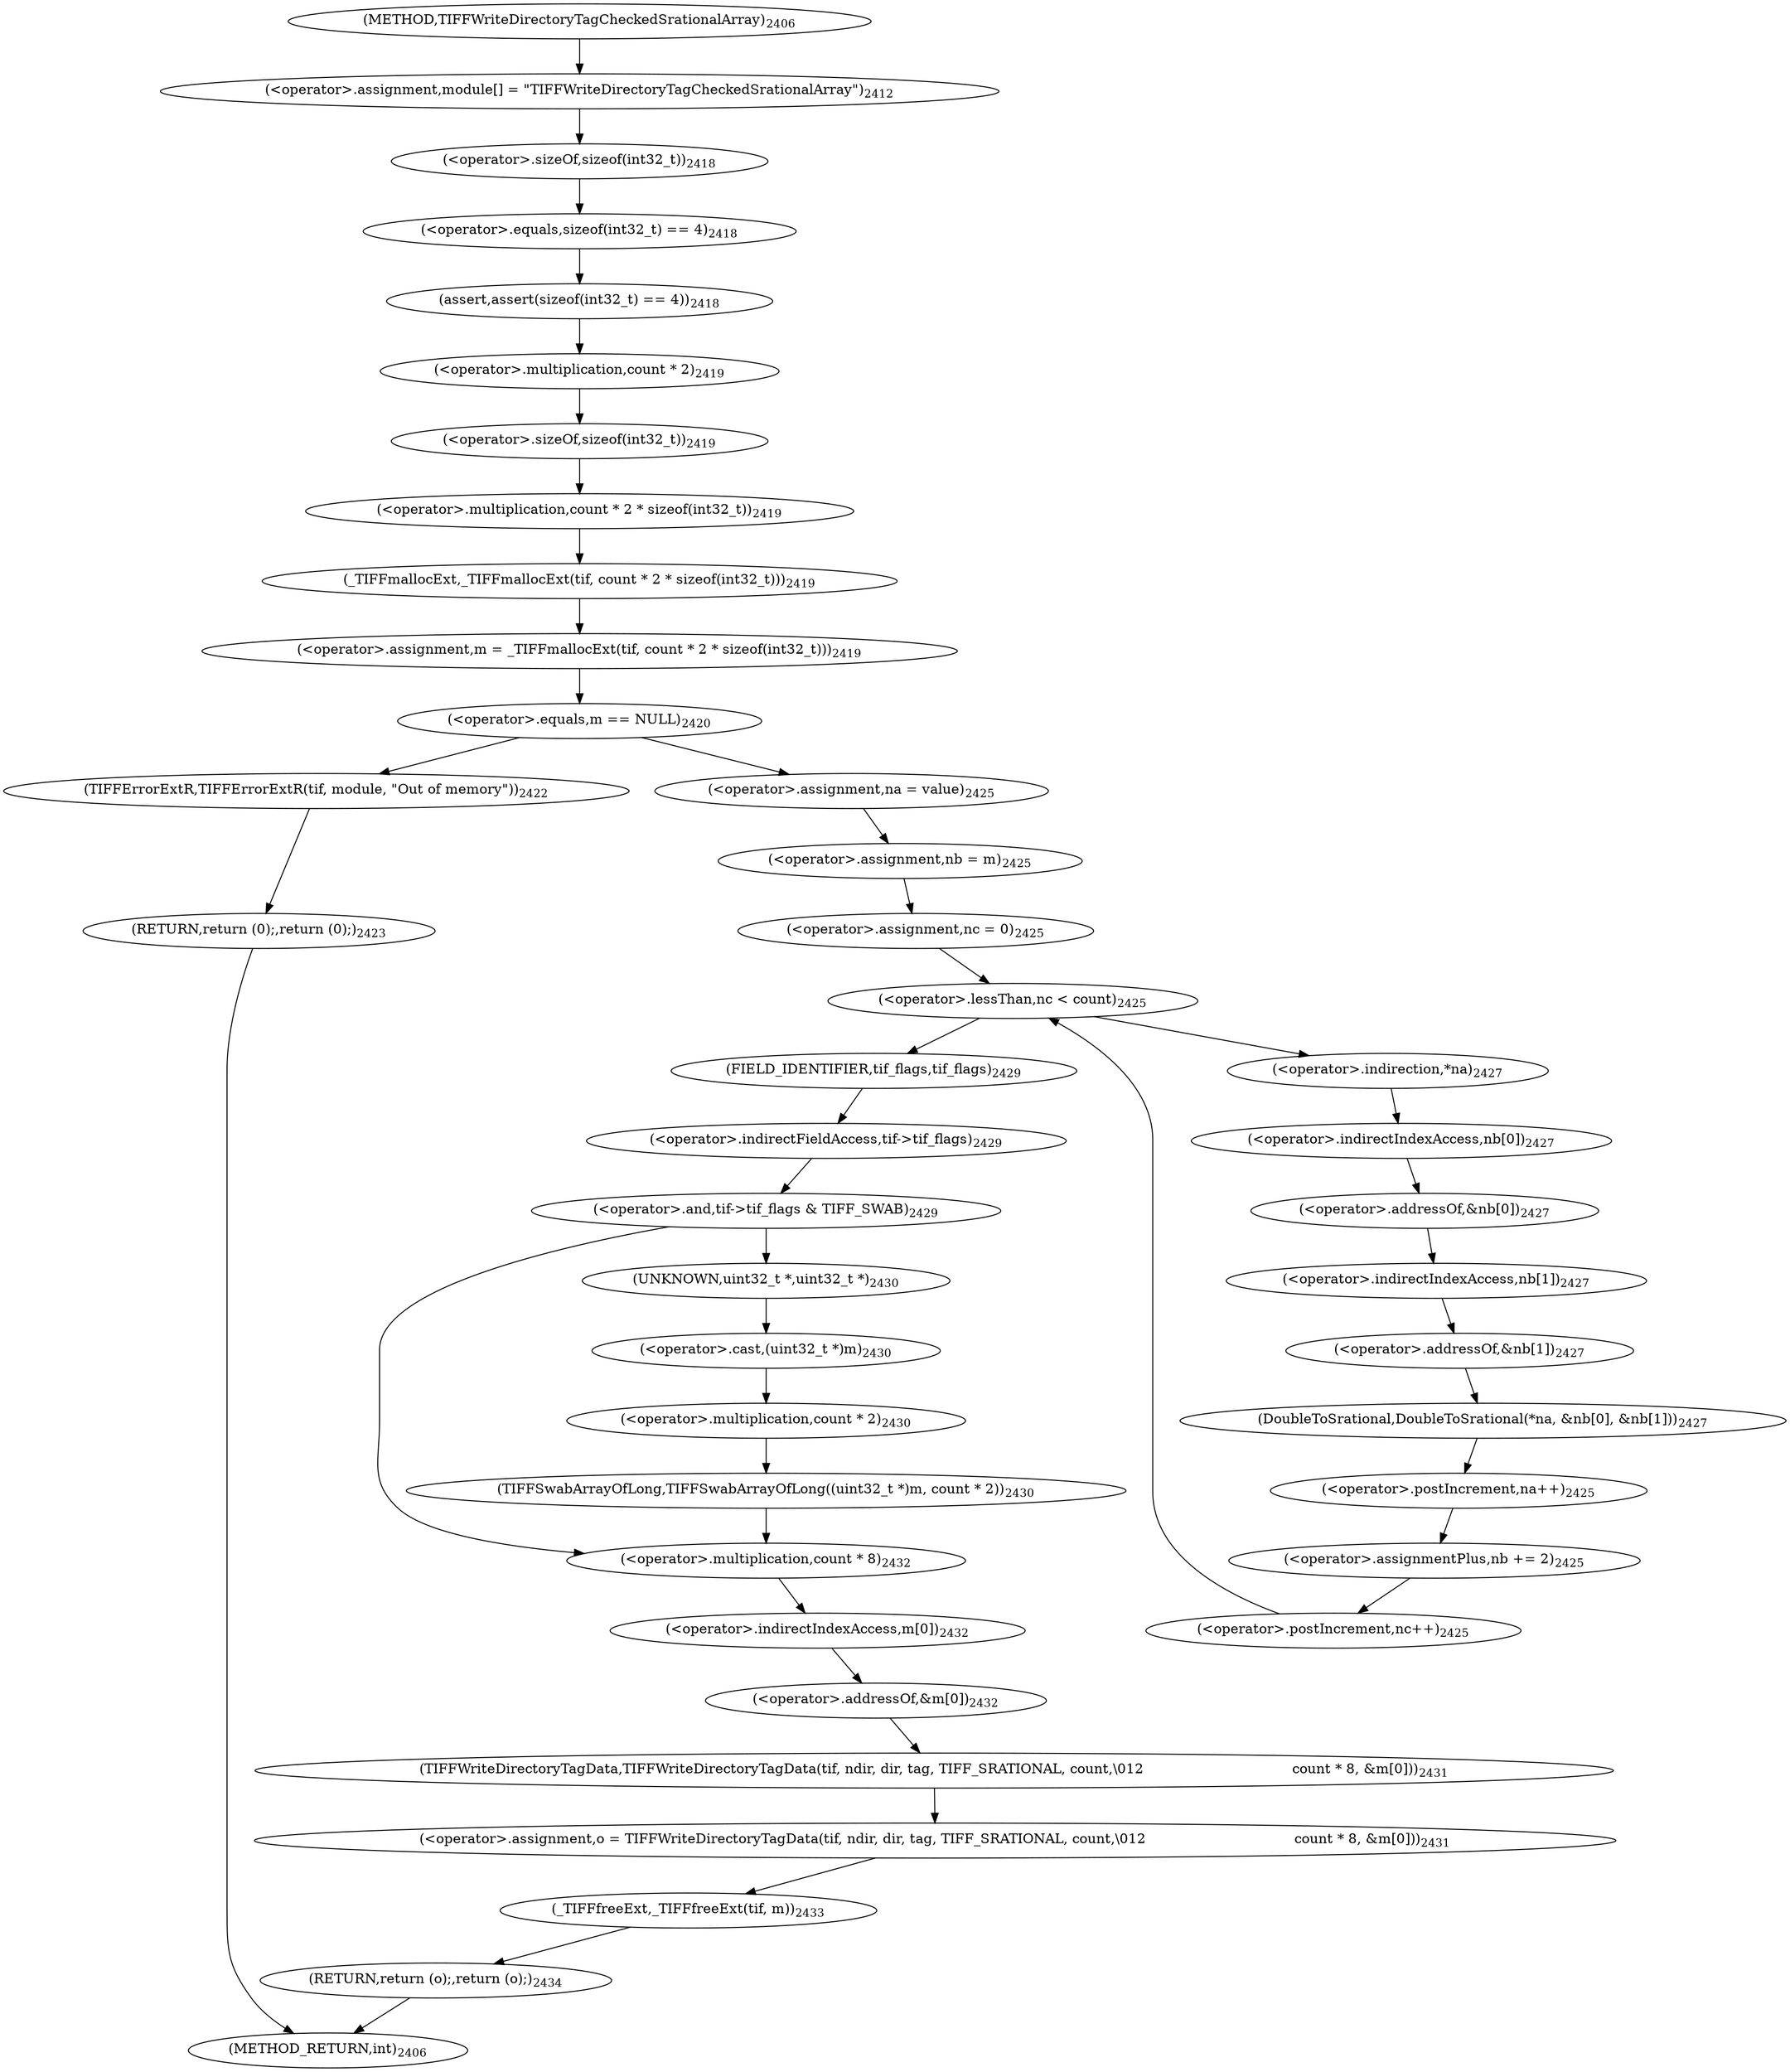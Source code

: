digraph "TIFFWriteDirectoryTagCheckedSrationalArray" {  
"70518" [label = <(&lt;operator&gt;.assignment,module[] = &quot;TIFFWriteDirectoryTagCheckedSrationalArray&quot;)<SUB>2412</SUB>> ]
"70526" [label = <(assert,assert(sizeof(int32_t) == 4))<SUB>2418</SUB>> ]
"70531" [label = <(&lt;operator&gt;.assignment,m = _TIFFmallocExt(tif, count * 2 * sizeof(int32_t)))<SUB>2419</SUB>> ]
"70601" [label = <(&lt;operator&gt;.assignment,o = TIFFWriteDirectoryTagData(tif, ndir, dir, tag, TIFF_SRATIONAL, count,\012                                  count * 8, &amp;m[0]))<SUB>2431</SUB>> ]
"70617" [label = <(_TIFFfreeExt,_TIFFfreeExt(tif, m))<SUB>2433</SUB>> ]
"70620" [label = <(RETURN,return (o);,return (o);)<SUB>2434</SUB>> ]
"70527" [label = <(&lt;operator&gt;.equals,sizeof(int32_t) == 4)<SUB>2418</SUB>> ]
"70533" [label = <(_TIFFmallocExt,_TIFFmallocExt(tif, count * 2 * sizeof(int32_t)))<SUB>2419</SUB>> ]
"70542" [label = <(&lt;operator&gt;.equals,m == NULL)<SUB>2420</SUB>> ]
"70564" [label = <(&lt;operator&gt;.lessThan,nc &lt; count)<SUB>2425</SUB>> ]
"70588" [label = <(&lt;operator&gt;.and,tif-&gt;tif_flags &amp; TIFF_SWAB)<SUB>2429</SUB>> ]
"70603" [label = <(TIFFWriteDirectoryTagData,TIFFWriteDirectoryTagData(tif, ndir, dir, tag, TIFF_SRATIONAL, count,\012                                  count * 8, &amp;m[0]))<SUB>2431</SUB>> ]
"70528" [label = <(&lt;operator&gt;.sizeOf,sizeof(int32_t))<SUB>2418</SUB>> ]
"70535" [label = <(&lt;operator&gt;.multiplication,count * 2 * sizeof(int32_t))<SUB>2419</SUB>> ]
"70546" [label = <(TIFFErrorExtR,TIFFErrorExtR(tif, module, &quot;Out of memory&quot;))<SUB>2422</SUB>> ]
"70550" [label = <(RETURN,return (0);,return (0);)<SUB>2423</SUB>> ]
"70568" [label = <(&lt;operator&gt;.postIncrement,na++)<SUB>2425</SUB>> ]
"70570" [label = <(&lt;operator&gt;.assignmentPlus,nb += 2)<SUB>2425</SUB>> ]
"70573" [label = <(&lt;operator&gt;.postIncrement,nc++)<SUB>2425</SUB>> ]
"70576" [label = <(DoubleToSrational,DoubleToSrational(*na, &amp;nb[0], &amp;nb[1]))<SUB>2427</SUB>> ]
"70589" [label = <(&lt;operator&gt;.indirectFieldAccess,tif-&gt;tif_flags)<SUB>2429</SUB>> ]
"70594" [label = <(TIFFSwabArrayOfLong,TIFFSwabArrayOfLong((uint32_t *)m, count * 2))<SUB>2430</SUB>> ]
"70610" [label = <(&lt;operator&gt;.multiplication,count * 8)<SUB>2432</SUB>> ]
"70613" [label = <(&lt;operator&gt;.addressOf,&amp;m[0])<SUB>2432</SUB>> ]
"70536" [label = <(&lt;operator&gt;.multiplication,count * 2)<SUB>2419</SUB>> ]
"70539" [label = <(&lt;operator&gt;.sizeOf,sizeof(int32_t))<SUB>2419</SUB>> ]
"70555" [label = <(&lt;operator&gt;.assignment,na = value)<SUB>2425</SUB>> ]
"70558" [label = <(&lt;operator&gt;.assignment,nb = m)<SUB>2425</SUB>> ]
"70561" [label = <(&lt;operator&gt;.assignment,nc = 0)<SUB>2425</SUB>> ]
"70577" [label = <(&lt;operator&gt;.indirection,*na)<SUB>2427</SUB>> ]
"70579" [label = <(&lt;operator&gt;.addressOf,&amp;nb[0])<SUB>2427</SUB>> ]
"70583" [label = <(&lt;operator&gt;.addressOf,&amp;nb[1])<SUB>2427</SUB>> ]
"70591" [label = <(FIELD_IDENTIFIER,tif_flags,tif_flags)<SUB>2429</SUB>> ]
"70595" [label = <(&lt;operator&gt;.cast,(uint32_t *)m)<SUB>2430</SUB>> ]
"70598" [label = <(&lt;operator&gt;.multiplication,count * 2)<SUB>2430</SUB>> ]
"70614" [label = <(&lt;operator&gt;.indirectIndexAccess,m[0])<SUB>2432</SUB>> ]
"70580" [label = <(&lt;operator&gt;.indirectIndexAccess,nb[0])<SUB>2427</SUB>> ]
"70584" [label = <(&lt;operator&gt;.indirectIndexAccess,nb[1])<SUB>2427</SUB>> ]
"70596" [label = <(UNKNOWN,uint32_t *,uint32_t *)<SUB>2430</SUB>> ]
"70509" [label = <(METHOD,TIFFWriteDirectoryTagCheckedSrationalArray)<SUB>2406</SUB>> ]
"70622" [label = <(METHOD_RETURN,int)<SUB>2406</SUB>> ]
  "70518" -> "70528" 
  "70526" -> "70536" 
  "70531" -> "70542" 
  "70601" -> "70617" 
  "70617" -> "70620" 
  "70620" -> "70622" 
  "70527" -> "70526" 
  "70533" -> "70531" 
  "70542" -> "70546" 
  "70542" -> "70555" 
  "70564" -> "70577" 
  "70564" -> "70591" 
  "70588" -> "70596" 
  "70588" -> "70610" 
  "70603" -> "70601" 
  "70528" -> "70527" 
  "70535" -> "70533" 
  "70546" -> "70550" 
  "70550" -> "70622" 
  "70568" -> "70570" 
  "70570" -> "70573" 
  "70573" -> "70564" 
  "70576" -> "70568" 
  "70589" -> "70588" 
  "70594" -> "70610" 
  "70610" -> "70614" 
  "70613" -> "70603" 
  "70536" -> "70539" 
  "70539" -> "70535" 
  "70555" -> "70558" 
  "70558" -> "70561" 
  "70561" -> "70564" 
  "70577" -> "70580" 
  "70579" -> "70584" 
  "70583" -> "70576" 
  "70591" -> "70589" 
  "70595" -> "70598" 
  "70598" -> "70594" 
  "70614" -> "70613" 
  "70580" -> "70579" 
  "70584" -> "70583" 
  "70596" -> "70595" 
  "70509" -> "70518" 
}
